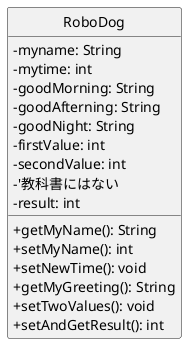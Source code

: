 @startuml Robodogクラス図
skinparam classAttributeIconSize 0
hide circle

class RoboDog {
-myname: String
-mytime: int
-goodMorning: String
-goodAfterning: String
-goodNight: String
-firstValue: int
-secondValue: int
-'教科書にはない
-result: int
 
+getMyName(): String
+setMyName(): int
+setNewTime(): void
+getMyGreeting(): String
'教科書にはない
+setTwoValues(): void
+setAndGetResult(): int
}

@enduml
